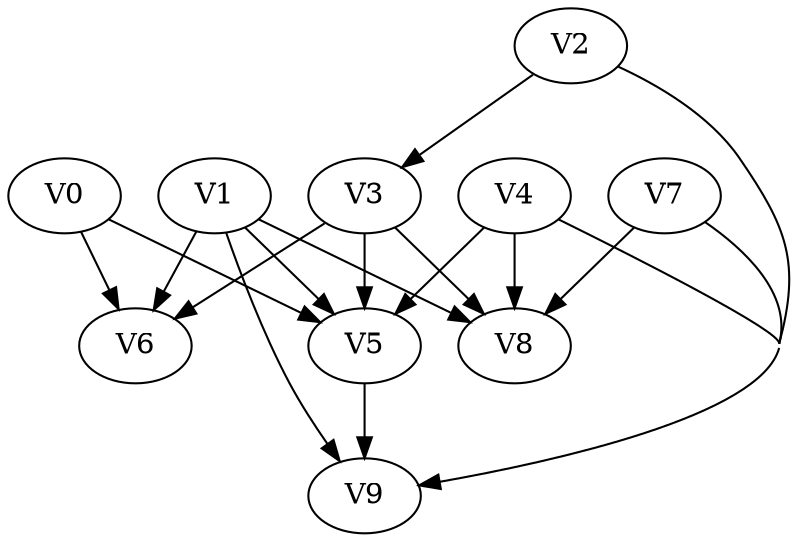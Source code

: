 strict digraph my_dotgraph {
concentrate=True;
V0;
V1;
V2;
V3;
V4;
V5;
V6;
V7;
V8;
V9;
V0 -> V5;
V0 -> V6;
V1 -> V5;
V1 -> V6;
V1 -> V8;
V1 -> V9;
V2 -> V3;
V2 -> V9;
V3 -> V5;
V3 -> V6;
V3 -> V8;
V4 -> V5;
V4 -> V8;
V4 -> V9;
V5 -> V9;
V7 -> V8;
V7 -> V9;
V8 
}